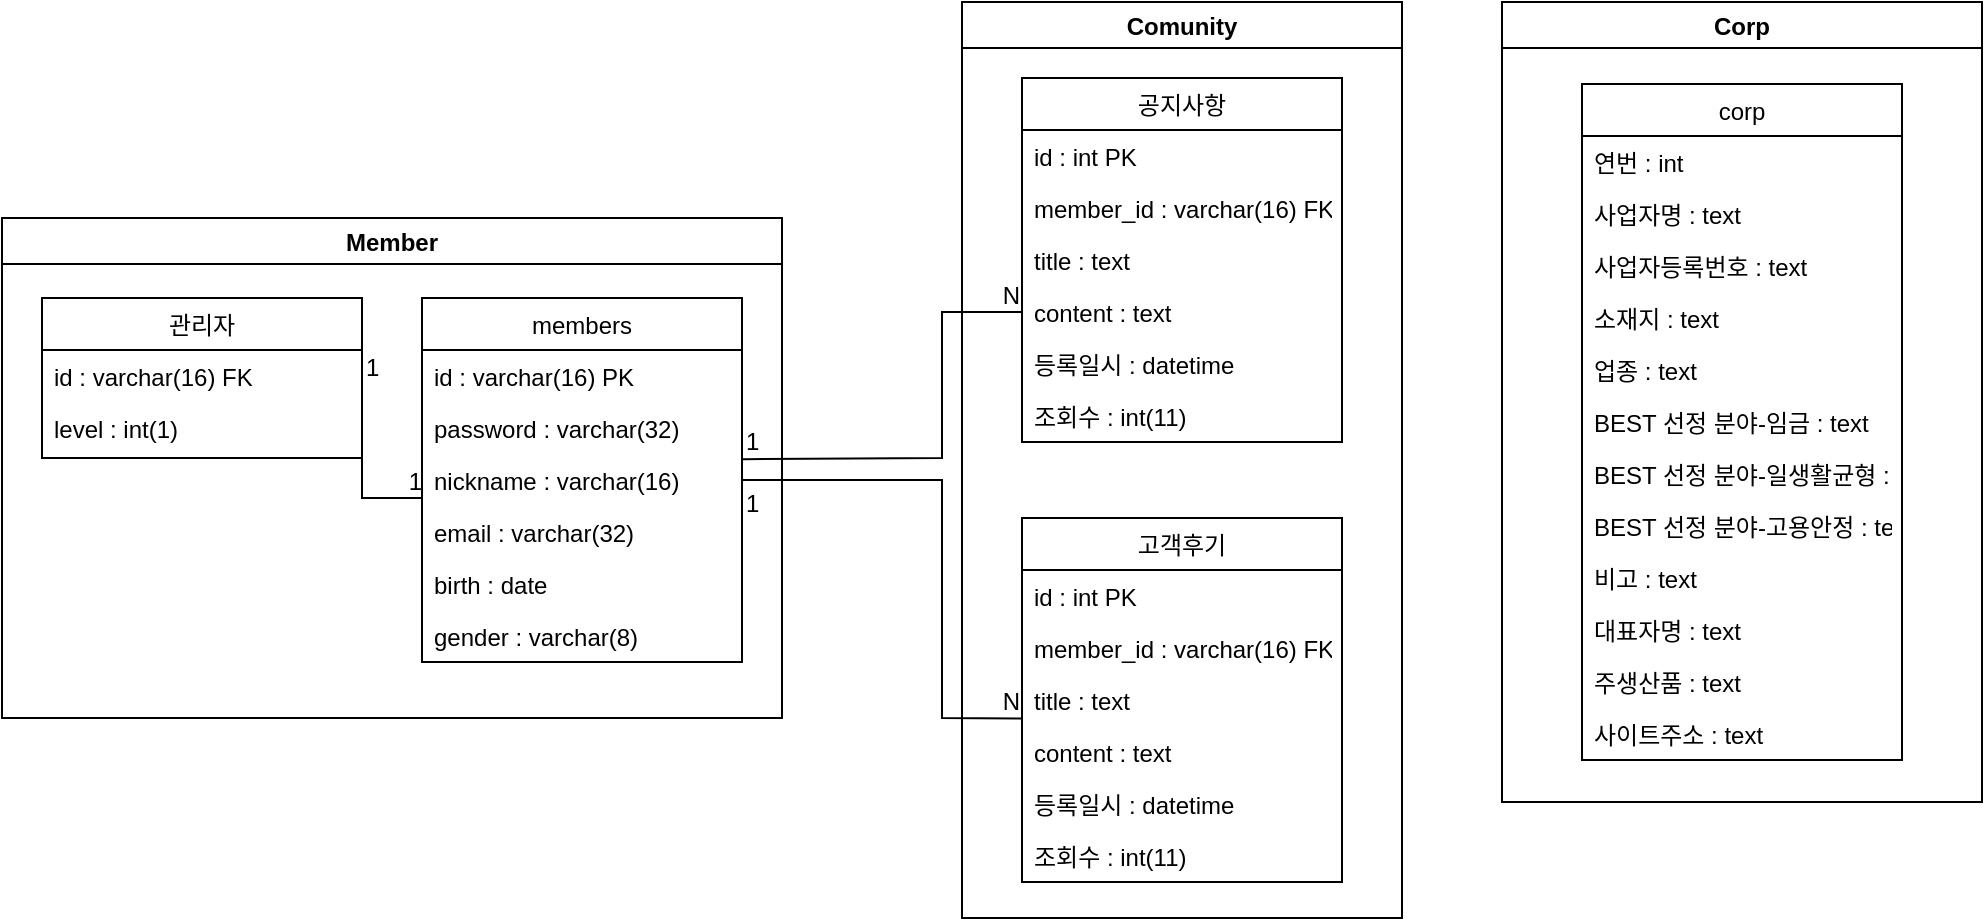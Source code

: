 <mxfile version="15.3.5" type="device"><diagram id="C5RBs43oDa-KdzZeNtuy" name="Page-1"><mxGraphModel dx="2331" dy="726" grid="1" gridSize="10" guides="1" tooltips="1" connect="1" arrows="1" fold="1" page="1" pageScale="1" pageWidth="827" pageHeight="1169" math="0" shadow="0"><root><mxCell id="WIyWlLk6GJQsqaUBKTNV-0"/><mxCell id="WIyWlLk6GJQsqaUBKTNV-1" parent="WIyWlLk6GJQsqaUBKTNV-0"/><mxCell id="a91pyk7gyNpJtBXpGfQu-31" value="Corp" style="swimlane;" parent="WIyWlLk6GJQsqaUBKTNV-1" vertex="1"><mxGeometry x="40" width="240" height="400" as="geometry"/></mxCell><mxCell id="a91pyk7gyNpJtBXpGfQu-19" value="corp" style="swimlane;fontStyle=0;align=center;verticalAlign=top;childLayout=stackLayout;horizontal=1;startSize=26;horizontalStack=0;resizeParent=1;resizeLast=0;collapsible=1;marginBottom=0;rounded=0;shadow=0;strokeWidth=1;" parent="a91pyk7gyNpJtBXpGfQu-31" vertex="1"><mxGeometry x="40" y="41" width="160" height="338" as="geometry"><mxRectangle x="550" y="140" width="160" height="26" as="alternateBounds"/></mxGeometry></mxCell><mxCell id="a91pyk7gyNpJtBXpGfQu-20" value="연번 : int" style="text;align=left;verticalAlign=top;spacingLeft=4;spacingRight=4;overflow=hidden;rotatable=0;points=[[0,0.5],[1,0.5]];portConstraint=eastwest;" parent="a91pyk7gyNpJtBXpGfQu-19" vertex="1"><mxGeometry y="26" width="160" height="26" as="geometry"/></mxCell><mxCell id="a91pyk7gyNpJtBXpGfQu-21" value="사업자명 : text" style="text;align=left;verticalAlign=top;spacingLeft=4;spacingRight=4;overflow=hidden;rotatable=0;points=[[0,0.5],[1,0.5]];portConstraint=eastwest;rounded=0;shadow=0;html=0;" parent="a91pyk7gyNpJtBXpGfQu-19" vertex="1"><mxGeometry y="52" width="160" height="26" as="geometry"/></mxCell><mxCell id="a91pyk7gyNpJtBXpGfQu-22" value="사업자등록번호 : text" style="text;align=left;verticalAlign=top;spacingLeft=4;spacingRight=4;overflow=hidden;rotatable=0;points=[[0,0.5],[1,0.5]];portConstraint=eastwest;rounded=0;shadow=0;html=0;" parent="a91pyk7gyNpJtBXpGfQu-19" vertex="1"><mxGeometry y="78" width="160" height="26" as="geometry"/></mxCell><mxCell id="a91pyk7gyNpJtBXpGfQu-23" value="소재지 : text" style="text;align=left;verticalAlign=top;spacingLeft=4;spacingRight=4;overflow=hidden;rotatable=0;points=[[0,0.5],[1,0.5]];portConstraint=eastwest;rounded=0;shadow=0;html=0;" parent="a91pyk7gyNpJtBXpGfQu-19" vertex="1"><mxGeometry y="104" width="160" height="26" as="geometry"/></mxCell><mxCell id="a91pyk7gyNpJtBXpGfQu-24" value="업종 : text" style="text;align=left;verticalAlign=top;spacingLeft=4;spacingRight=4;overflow=hidden;rotatable=0;points=[[0,0.5],[1,0.5]];portConstraint=eastwest;rounded=0;shadow=0;html=0;" parent="a91pyk7gyNpJtBXpGfQu-19" vertex="1"><mxGeometry y="130" width="160" height="26" as="geometry"/></mxCell><mxCell id="a91pyk7gyNpJtBXpGfQu-25" value="BEST 선정 분야-임금 : text" style="text;align=left;verticalAlign=top;spacingLeft=4;spacingRight=4;overflow=hidden;rotatable=0;points=[[0,0.5],[1,0.5]];portConstraint=eastwest;rounded=0;shadow=0;html=0;" parent="a91pyk7gyNpJtBXpGfQu-19" vertex="1"><mxGeometry y="156" width="160" height="26" as="geometry"/></mxCell><mxCell id="a91pyk7gyNpJtBXpGfQu-26" value="BEST 선정 분야-일생활균형 : text" style="text;align=left;verticalAlign=top;spacingLeft=4;spacingRight=4;overflow=hidden;rotatable=0;points=[[0,0.5],[1,0.5]];portConstraint=eastwest;rounded=0;shadow=0;html=0;" parent="a91pyk7gyNpJtBXpGfQu-19" vertex="1"><mxGeometry y="182" width="160" height="26" as="geometry"/></mxCell><mxCell id="a91pyk7gyNpJtBXpGfQu-27" value="BEST 선정 분야-고용안정 : text" style="text;align=left;verticalAlign=top;spacingLeft=4;spacingRight=4;overflow=hidden;rotatable=0;points=[[0,0.5],[1,0.5]];portConstraint=eastwest;rounded=0;shadow=0;html=0;" parent="a91pyk7gyNpJtBXpGfQu-19" vertex="1"><mxGeometry y="208" width="160" height="26" as="geometry"/></mxCell><mxCell id="a91pyk7gyNpJtBXpGfQu-28" value="비고 : text" style="text;align=left;verticalAlign=top;spacingLeft=4;spacingRight=4;overflow=hidden;rotatable=0;points=[[0,0.5],[1,0.5]];portConstraint=eastwest;rounded=0;shadow=0;html=0;" parent="a91pyk7gyNpJtBXpGfQu-19" vertex="1"><mxGeometry y="234" width="160" height="26" as="geometry"/></mxCell><mxCell id="NT6KiNGa5uSSTmGlqLlA-12" value="대표자명 : text" style="text;align=left;verticalAlign=top;spacingLeft=4;spacingRight=4;overflow=hidden;rotatable=0;points=[[0,0.5],[1,0.5]];portConstraint=eastwest;rounded=0;shadow=0;html=0;" vertex="1" parent="a91pyk7gyNpJtBXpGfQu-19"><mxGeometry y="260" width="160" height="26" as="geometry"/></mxCell><mxCell id="NT6KiNGa5uSSTmGlqLlA-11" value="주생산품 : text" style="text;align=left;verticalAlign=top;spacingLeft=4;spacingRight=4;overflow=hidden;rotatable=0;points=[[0,0.5],[1,0.5]];portConstraint=eastwest;rounded=0;shadow=0;html=0;" vertex="1" parent="a91pyk7gyNpJtBXpGfQu-19"><mxGeometry y="286" width="160" height="26" as="geometry"/></mxCell><mxCell id="NT6KiNGa5uSSTmGlqLlA-10" value="사이트주소 : text" style="text;align=left;verticalAlign=top;spacingLeft=4;spacingRight=4;overflow=hidden;rotatable=0;points=[[0,0.5],[1,0.5]];portConstraint=eastwest;rounded=0;shadow=0;html=0;" vertex="1" parent="a91pyk7gyNpJtBXpGfQu-19"><mxGeometry y="312" width="160" height="26" as="geometry"/></mxCell><mxCell id="a91pyk7gyNpJtBXpGfQu-81" value="members" style="swimlane;fontStyle=0;align=center;verticalAlign=top;childLayout=stackLayout;horizontal=1;startSize=26;horizontalStack=0;resizeParent=1;resizeLast=0;collapsible=1;marginBottom=0;rounded=0;shadow=0;strokeWidth=1;" parent="WIyWlLk6GJQsqaUBKTNV-1" vertex="1"><mxGeometry x="-500" y="148" width="160" height="182" as="geometry"><mxRectangle x="550" y="140" width="160" height="26" as="alternateBounds"/></mxGeometry></mxCell><mxCell id="NT6KiNGa5uSSTmGlqLlA-0" value="" style="endArrow=none;html=1;rounded=0;exitX=1.003;exitY=0.1;exitDx=0;exitDy=0;exitPerimeter=0;" edge="1" parent="a91pyk7gyNpJtBXpGfQu-81"><mxGeometry relative="1" as="geometry"><mxPoint x="-30.0" y="43.6" as="sourcePoint"/><mxPoint y="100" as="targetPoint"/><Array as="points"><mxPoint x="-30" y="100"/></Array></mxGeometry></mxCell><mxCell id="NT6KiNGa5uSSTmGlqLlA-1" value="1" style="resizable=0;html=1;align=left;verticalAlign=bottom;" connectable="0" vertex="1" parent="NT6KiNGa5uSSTmGlqLlA-0"><mxGeometry x="-1" relative="1" as="geometry"/></mxCell><mxCell id="NT6KiNGa5uSSTmGlqLlA-2" value="1" style="resizable=0;html=1;align=right;verticalAlign=bottom;" connectable="0" vertex="1" parent="NT6KiNGa5uSSTmGlqLlA-0"><mxGeometry x="1" relative="1" as="geometry"/></mxCell><mxCell id="a91pyk7gyNpJtBXpGfQu-82" value="id : varchar(16) PK" style="text;align=left;verticalAlign=top;spacingLeft=4;spacingRight=4;overflow=hidden;rotatable=0;points=[[0,0.5],[1,0.5]];portConstraint=eastwest;" parent="a91pyk7gyNpJtBXpGfQu-81" vertex="1"><mxGeometry y="26" width="160" height="26" as="geometry"/></mxCell><mxCell id="a91pyk7gyNpJtBXpGfQu-83" value="password : varchar(32)" style="text;align=left;verticalAlign=top;spacingLeft=4;spacingRight=4;overflow=hidden;rotatable=0;points=[[0,0.5],[1,0.5]];portConstraint=eastwest;rounded=0;shadow=0;html=0;" parent="a91pyk7gyNpJtBXpGfQu-81" vertex="1"><mxGeometry y="52" width="160" height="26" as="geometry"/></mxCell><mxCell id="a91pyk7gyNpJtBXpGfQu-84" value="nickname : varchar(16)" style="text;align=left;verticalAlign=top;spacingLeft=4;spacingRight=4;overflow=hidden;rotatable=0;points=[[0,0.5],[1,0.5]];portConstraint=eastwest;rounded=0;shadow=0;html=0;" parent="a91pyk7gyNpJtBXpGfQu-81" vertex="1"><mxGeometry y="78" width="160" height="26" as="geometry"/></mxCell><mxCell id="a91pyk7gyNpJtBXpGfQu-85" value="email : varchar(32)" style="text;align=left;verticalAlign=top;spacingLeft=4;spacingRight=4;overflow=hidden;rotatable=0;points=[[0,0.5],[1,0.5]];portConstraint=eastwest;rounded=0;shadow=0;html=0;" parent="a91pyk7gyNpJtBXpGfQu-81" vertex="1"><mxGeometry y="104" width="160" height="26" as="geometry"/></mxCell><mxCell id="a91pyk7gyNpJtBXpGfQu-86" value="birth : date" style="text;align=left;verticalAlign=top;spacingLeft=4;spacingRight=4;overflow=hidden;rotatable=0;points=[[0,0.5],[1,0.5]];portConstraint=eastwest;rounded=0;shadow=0;html=0;" parent="a91pyk7gyNpJtBXpGfQu-81" vertex="1"><mxGeometry y="130" width="160" height="26" as="geometry"/></mxCell><mxCell id="a91pyk7gyNpJtBXpGfQu-87" value="gender : varchar(8)" style="text;align=left;verticalAlign=top;spacingLeft=4;spacingRight=4;overflow=hidden;rotatable=0;points=[[0,0.5],[1,0.5]];portConstraint=eastwest;rounded=0;shadow=0;html=0;" parent="a91pyk7gyNpJtBXpGfQu-81" vertex="1"><mxGeometry y="156" width="160" height="26" as="geometry"/></mxCell><mxCell id="a91pyk7gyNpJtBXpGfQu-93" value="관리자" style="swimlane;fontStyle=0;align=center;verticalAlign=top;childLayout=stackLayout;horizontal=1;startSize=26;horizontalStack=0;resizeParent=1;resizeLast=0;collapsible=1;marginBottom=0;rounded=0;shadow=0;strokeWidth=1;" parent="WIyWlLk6GJQsqaUBKTNV-1" vertex="1"><mxGeometry x="-690" y="148" width="160" height="80" as="geometry"><mxRectangle x="550" y="140" width="160" height="26" as="alternateBounds"/></mxGeometry></mxCell><mxCell id="a91pyk7gyNpJtBXpGfQu-94" value="id : varchar(16) FK" style="text;align=left;verticalAlign=top;spacingLeft=4;spacingRight=4;overflow=hidden;rotatable=0;points=[[0,0.5],[1,0.5]];portConstraint=eastwest;" parent="a91pyk7gyNpJtBXpGfQu-93" vertex="1"><mxGeometry y="26" width="160" height="26" as="geometry"/></mxCell><mxCell id="a91pyk7gyNpJtBXpGfQu-108" value="공지사항" style="swimlane;fontStyle=0;align=center;verticalAlign=top;childLayout=stackLayout;horizontal=1;startSize=26;horizontalStack=0;resizeParent=1;resizeLast=0;collapsible=1;marginBottom=0;rounded=0;shadow=0;strokeWidth=1;" parent="WIyWlLk6GJQsqaUBKTNV-1" vertex="1"><mxGeometry x="-200" y="38" width="160" height="182" as="geometry"><mxRectangle x="550" y="140" width="160" height="26" as="alternateBounds"/></mxGeometry></mxCell><mxCell id="a91pyk7gyNpJtBXpGfQu-109" value="id : int PK" style="text;align=left;verticalAlign=top;spacingLeft=4;spacingRight=4;overflow=hidden;rotatable=0;points=[[0,0.5],[1,0.5]];portConstraint=eastwest;" parent="a91pyk7gyNpJtBXpGfQu-108" vertex="1"><mxGeometry y="26" width="160" height="26" as="geometry"/></mxCell><mxCell id="a91pyk7gyNpJtBXpGfQu-110" value="member_id : varchar(16) FK" style="text;align=left;verticalAlign=top;spacingLeft=4;spacingRight=4;overflow=hidden;rotatable=0;points=[[0,0.5],[1,0.5]];portConstraint=eastwest;rounded=0;shadow=0;html=0;" parent="a91pyk7gyNpJtBXpGfQu-108" vertex="1"><mxGeometry y="52" width="160" height="26" as="geometry"/></mxCell><mxCell id="a91pyk7gyNpJtBXpGfQu-111" value="title : text" style="text;align=left;verticalAlign=top;spacingLeft=4;spacingRight=4;overflow=hidden;rotatable=0;points=[[0,0.5],[1,0.5]];portConstraint=eastwest;rounded=0;shadow=0;html=0;" parent="a91pyk7gyNpJtBXpGfQu-108" vertex="1"><mxGeometry y="78" width="160" height="26" as="geometry"/></mxCell><mxCell id="a91pyk7gyNpJtBXpGfQu-112" value="content : text" style="text;align=left;verticalAlign=top;spacingLeft=4;spacingRight=4;overflow=hidden;rotatable=0;points=[[0,0.5],[1,0.5]];portConstraint=eastwest;rounded=0;shadow=0;html=0;" parent="a91pyk7gyNpJtBXpGfQu-108" vertex="1"><mxGeometry y="104" width="160" height="26" as="geometry"/></mxCell><mxCell id="a91pyk7gyNpJtBXpGfQu-114" value="등록일시 : datetime" style="text;align=left;verticalAlign=top;spacingLeft=4;spacingRight=4;overflow=hidden;rotatable=0;points=[[0,0.5],[1,0.5]];portConstraint=eastwest;rounded=0;shadow=0;html=0;" parent="a91pyk7gyNpJtBXpGfQu-108" vertex="1"><mxGeometry y="130" width="160" height="26" as="geometry"/></mxCell><mxCell id="a91pyk7gyNpJtBXpGfQu-115" value="조회수 : int(11)" style="text;align=left;verticalAlign=top;spacingLeft=4;spacingRight=4;overflow=hidden;rotatable=0;points=[[0,0.5],[1,0.5]];portConstraint=eastwest;rounded=0;shadow=0;html=0;" parent="a91pyk7gyNpJtBXpGfQu-108" vertex="1"><mxGeometry y="156" width="160" height="26" as="geometry"/></mxCell><mxCell id="a91pyk7gyNpJtBXpGfQu-116" value="고객후기" style="swimlane;fontStyle=0;align=center;verticalAlign=top;childLayout=stackLayout;horizontal=1;startSize=26;horizontalStack=0;resizeParent=1;resizeLast=0;collapsible=1;marginBottom=0;rounded=0;shadow=0;strokeWidth=1;" parent="WIyWlLk6GJQsqaUBKTNV-1" vertex="1"><mxGeometry x="-200" y="258" width="160" height="182" as="geometry"><mxRectangle x="550" y="140" width="160" height="26" as="alternateBounds"/></mxGeometry></mxCell><mxCell id="a91pyk7gyNpJtBXpGfQu-117" value="id : int PK" style="text;align=left;verticalAlign=top;spacingLeft=4;spacingRight=4;overflow=hidden;rotatable=0;points=[[0,0.5],[1,0.5]];portConstraint=eastwest;" parent="a91pyk7gyNpJtBXpGfQu-116" vertex="1"><mxGeometry y="26" width="160" height="26" as="geometry"/></mxCell><mxCell id="a91pyk7gyNpJtBXpGfQu-118" value="member_id : varchar(16) FK" style="text;align=left;verticalAlign=top;spacingLeft=4;spacingRight=4;overflow=hidden;rotatable=0;points=[[0,0.5],[1,0.5]];portConstraint=eastwest;rounded=0;shadow=0;html=0;" parent="a91pyk7gyNpJtBXpGfQu-116" vertex="1"><mxGeometry y="52" width="160" height="26" as="geometry"/></mxCell><mxCell id="a91pyk7gyNpJtBXpGfQu-119" value="title : text" style="text;align=left;verticalAlign=top;spacingLeft=4;spacingRight=4;overflow=hidden;rotatable=0;points=[[0,0.5],[1,0.5]];portConstraint=eastwest;rounded=0;shadow=0;html=0;" parent="a91pyk7gyNpJtBXpGfQu-116" vertex="1"><mxGeometry y="78" width="160" height="26" as="geometry"/></mxCell><mxCell id="a91pyk7gyNpJtBXpGfQu-120" value="content : text" style="text;align=left;verticalAlign=top;spacingLeft=4;spacingRight=4;overflow=hidden;rotatable=0;points=[[0,0.5],[1,0.5]];portConstraint=eastwest;rounded=0;shadow=0;html=0;" parent="a91pyk7gyNpJtBXpGfQu-116" vertex="1"><mxGeometry y="104" width="160" height="26" as="geometry"/></mxCell><mxCell id="a91pyk7gyNpJtBXpGfQu-121" value="등록일시 : datetime" style="text;align=left;verticalAlign=top;spacingLeft=4;spacingRight=4;overflow=hidden;rotatable=0;points=[[0,0.5],[1,0.5]];portConstraint=eastwest;rounded=0;shadow=0;html=0;" parent="a91pyk7gyNpJtBXpGfQu-116" vertex="1"><mxGeometry y="130" width="160" height="26" as="geometry"/></mxCell><mxCell id="a91pyk7gyNpJtBXpGfQu-122" value="조회수 : int(11)" style="text;align=left;verticalAlign=top;spacingLeft=4;spacingRight=4;overflow=hidden;rotatable=0;points=[[0,0.5],[1,0.5]];portConstraint=eastwest;rounded=0;shadow=0;html=0;" parent="a91pyk7gyNpJtBXpGfQu-116" vertex="1"><mxGeometry y="156" width="160" height="26" as="geometry"/></mxCell><mxCell id="a91pyk7gyNpJtBXpGfQu-135" value="" style="endArrow=none;html=1;rounded=0;entryX=0;entryY=0.5;entryDx=0;entryDy=0;exitX=1.003;exitY=0.1;exitDx=0;exitDy=0;exitPerimeter=0;" parent="WIyWlLk6GJQsqaUBKTNV-1" source="a91pyk7gyNpJtBXpGfQu-84" target="a91pyk7gyNpJtBXpGfQu-112" edge="1"><mxGeometry relative="1" as="geometry"><mxPoint x="-285" y="228" as="sourcePoint"/><mxPoint x="-125" y="228" as="targetPoint"/><Array as="points"><mxPoint x="-240" y="228"/><mxPoint x="-240" y="155"/></Array></mxGeometry></mxCell><mxCell id="a91pyk7gyNpJtBXpGfQu-136" value="1" style="resizable=0;html=1;align=left;verticalAlign=bottom;" parent="a91pyk7gyNpJtBXpGfQu-135" connectable="0" vertex="1"><mxGeometry x="-1" relative="1" as="geometry"/></mxCell><mxCell id="a91pyk7gyNpJtBXpGfQu-137" value="N" style="resizable=0;html=1;align=right;verticalAlign=bottom;" parent="a91pyk7gyNpJtBXpGfQu-135" connectable="0" vertex="1"><mxGeometry x="1" relative="1" as="geometry"/></mxCell><mxCell id="a91pyk7gyNpJtBXpGfQu-138" value="" style="endArrow=none;html=1;rounded=0;entryX=-0.003;entryY=-0.146;entryDx=0;entryDy=0;entryPerimeter=0;exitX=1;exitY=0.5;exitDx=0;exitDy=0;" parent="WIyWlLk6GJQsqaUBKTNV-1" source="a91pyk7gyNpJtBXpGfQu-84" target="a91pyk7gyNpJtBXpGfQu-120" edge="1"><mxGeometry relative="1" as="geometry"><mxPoint x="-285" y="238" as="sourcePoint"/><mxPoint x="-210" y="358" as="targetPoint"/><Array as="points"><mxPoint x="-240" y="239"/><mxPoint x="-240" y="358"/></Array></mxGeometry></mxCell><mxCell id="a91pyk7gyNpJtBXpGfQu-139" value="1" style="resizable=0;html=1;align=left;verticalAlign=bottom;" parent="a91pyk7gyNpJtBXpGfQu-138" connectable="0" vertex="1"><mxGeometry x="-1" relative="1" as="geometry"><mxPoint y="20" as="offset"/></mxGeometry></mxCell><mxCell id="a91pyk7gyNpJtBXpGfQu-140" value="N" style="resizable=0;html=1;align=right;verticalAlign=bottom;" parent="a91pyk7gyNpJtBXpGfQu-138" connectable="0" vertex="1"><mxGeometry x="1" relative="1" as="geometry"/></mxCell><mxCell id="a91pyk7gyNpJtBXpGfQu-141" value="Member" style="swimlane;" parent="WIyWlLk6GJQsqaUBKTNV-1" vertex="1"><mxGeometry x="-710" y="108" width="390" height="250" as="geometry"/></mxCell><mxCell id="NT6KiNGa5uSSTmGlqLlA-9" value="level : int(1)" style="text;align=left;verticalAlign=top;spacingLeft=4;spacingRight=4;overflow=hidden;rotatable=0;points=[[0,0.5],[1,0.5]];portConstraint=eastwest;" vertex="1" parent="a91pyk7gyNpJtBXpGfQu-141"><mxGeometry x="20" y="92" width="160" height="26" as="geometry"/></mxCell><mxCell id="NT6KiNGa5uSSTmGlqLlA-7" value="Comunity" style="swimlane;hachureGap=4;pointerEvents=0;" vertex="1" parent="WIyWlLk6GJQsqaUBKTNV-1"><mxGeometry x="-230" width="220" height="458" as="geometry"/></mxCell></root></mxGraphModel></diagram></mxfile>